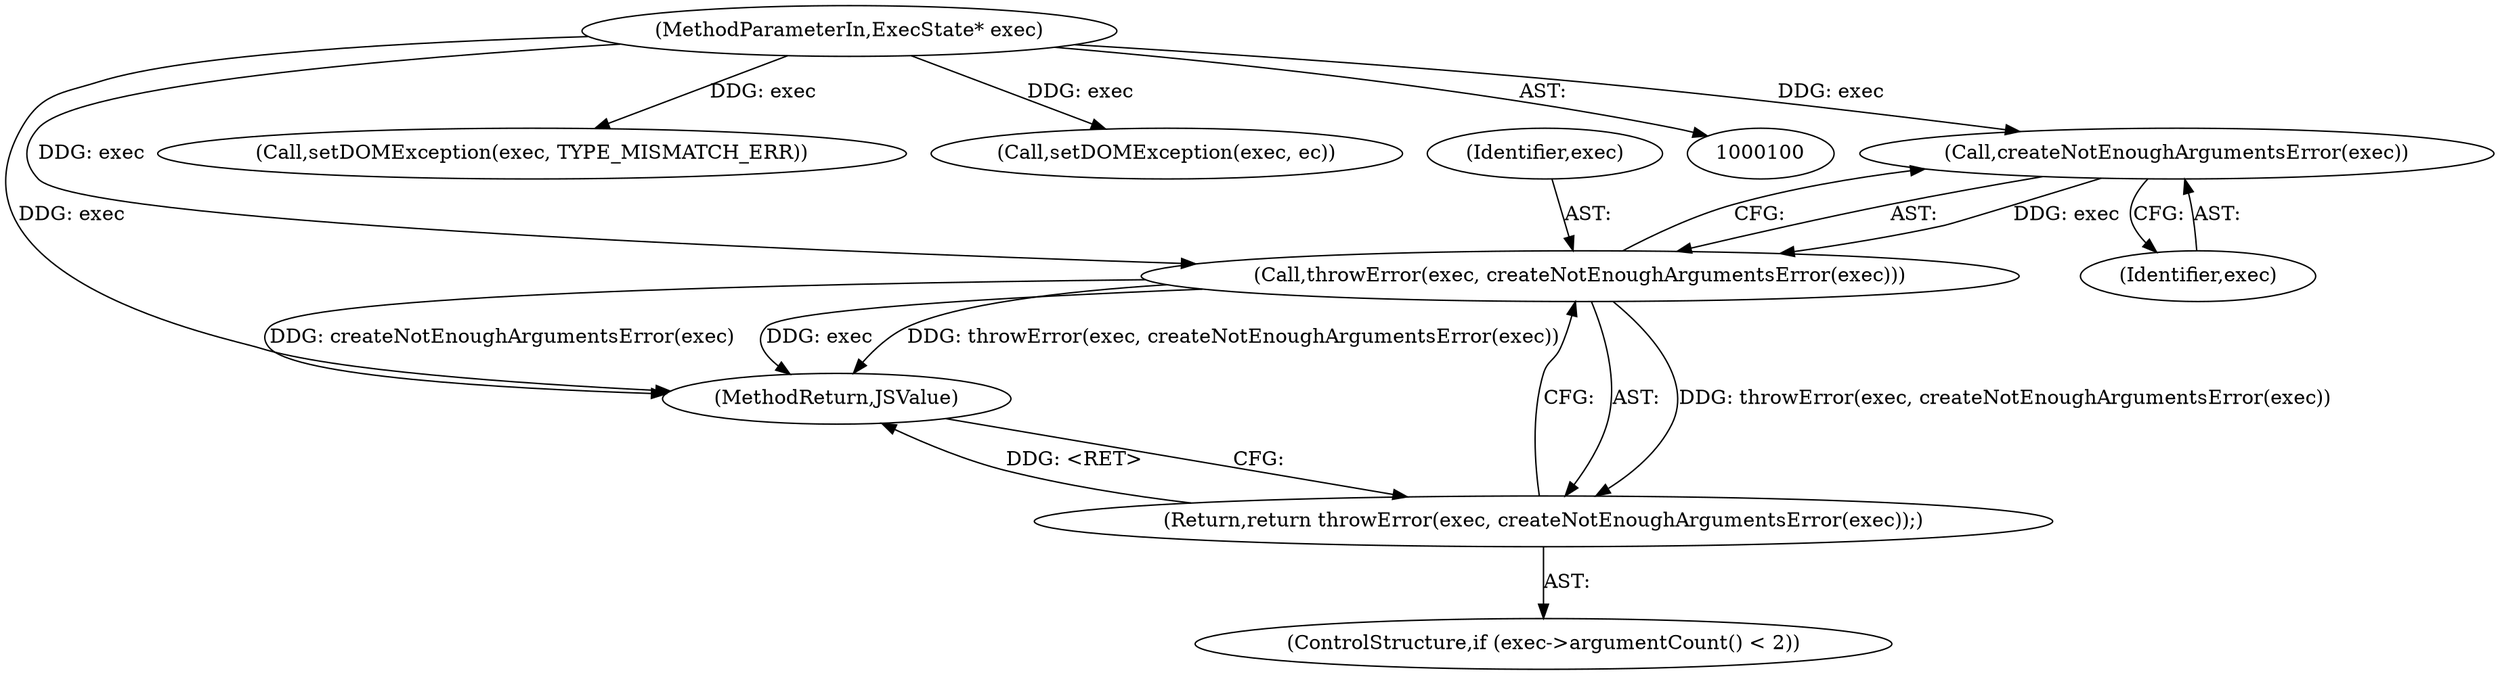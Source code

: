 digraph "0_Chrome_b944f670bb7a8a919daac497a4ea0536c954c201_6@API" {
"1000110" [label="(Call,createNotEnoughArgumentsError(exec))"];
"1000101" [label="(MethodParameterIn,ExecState* exec)"];
"1000108" [label="(Call,throwError(exec, createNotEnoughArgumentsError(exec)))"];
"1000107" [label="(Return,return throwError(exec, createNotEnoughArgumentsError(exec));)"];
"1000108" [label="(Call,throwError(exec, createNotEnoughArgumentsError(exec)))"];
"1000107" [label="(Return,return throwError(exec, createNotEnoughArgumentsError(exec));)"];
"1000110" [label="(Call,createNotEnoughArgumentsError(exec))"];
"1000130" [label="(Call,setDOMException(exec, TYPE_MISMATCH_ERR))"];
"1000109" [label="(Identifier,exec)"];
"1000200" [label="(Call,setDOMException(exec, ec))"];
"1000111" [label="(Identifier,exec)"];
"1000205" [label="(MethodReturn,JSValue)"];
"1000103" [label="(ControlStructure,if (exec->argumentCount() < 2))"];
"1000101" [label="(MethodParameterIn,ExecState* exec)"];
"1000110" -> "1000108"  [label="AST: "];
"1000110" -> "1000111"  [label="CFG: "];
"1000111" -> "1000110"  [label="AST: "];
"1000108" -> "1000110"  [label="CFG: "];
"1000110" -> "1000108"  [label="DDG: exec"];
"1000101" -> "1000110"  [label="DDG: exec"];
"1000101" -> "1000100"  [label="AST: "];
"1000101" -> "1000205"  [label="DDG: exec"];
"1000101" -> "1000108"  [label="DDG: exec"];
"1000101" -> "1000130"  [label="DDG: exec"];
"1000101" -> "1000200"  [label="DDG: exec"];
"1000108" -> "1000107"  [label="AST: "];
"1000109" -> "1000108"  [label="AST: "];
"1000107" -> "1000108"  [label="CFG: "];
"1000108" -> "1000205"  [label="DDG: throwError(exec, createNotEnoughArgumentsError(exec))"];
"1000108" -> "1000205"  [label="DDG: createNotEnoughArgumentsError(exec)"];
"1000108" -> "1000205"  [label="DDG: exec"];
"1000108" -> "1000107"  [label="DDG: throwError(exec, createNotEnoughArgumentsError(exec))"];
"1000107" -> "1000103"  [label="AST: "];
"1000205" -> "1000107"  [label="CFG: "];
"1000107" -> "1000205"  [label="DDG: <RET>"];
}
